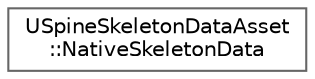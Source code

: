 digraph "类继承关系图"
{
 // LATEX_PDF_SIZE
  bgcolor="transparent";
  edge [fontname=Helvetica,fontsize=10,labelfontname=Helvetica,labelfontsize=10];
  node [fontname=Helvetica,fontsize=10,shape=box,height=0.2,width=0.4];
  rankdir="LR";
  Node0 [id="Node000000",label="USpineSkeletonDataAsset\l::NativeSkeletonData",height=0.2,width=0.4,color="grey40", fillcolor="white", style="filled",URL="$struct_u_spine_skeleton_data_asset_1_1_native_skeleton_data.html",tooltip=" "];
}
